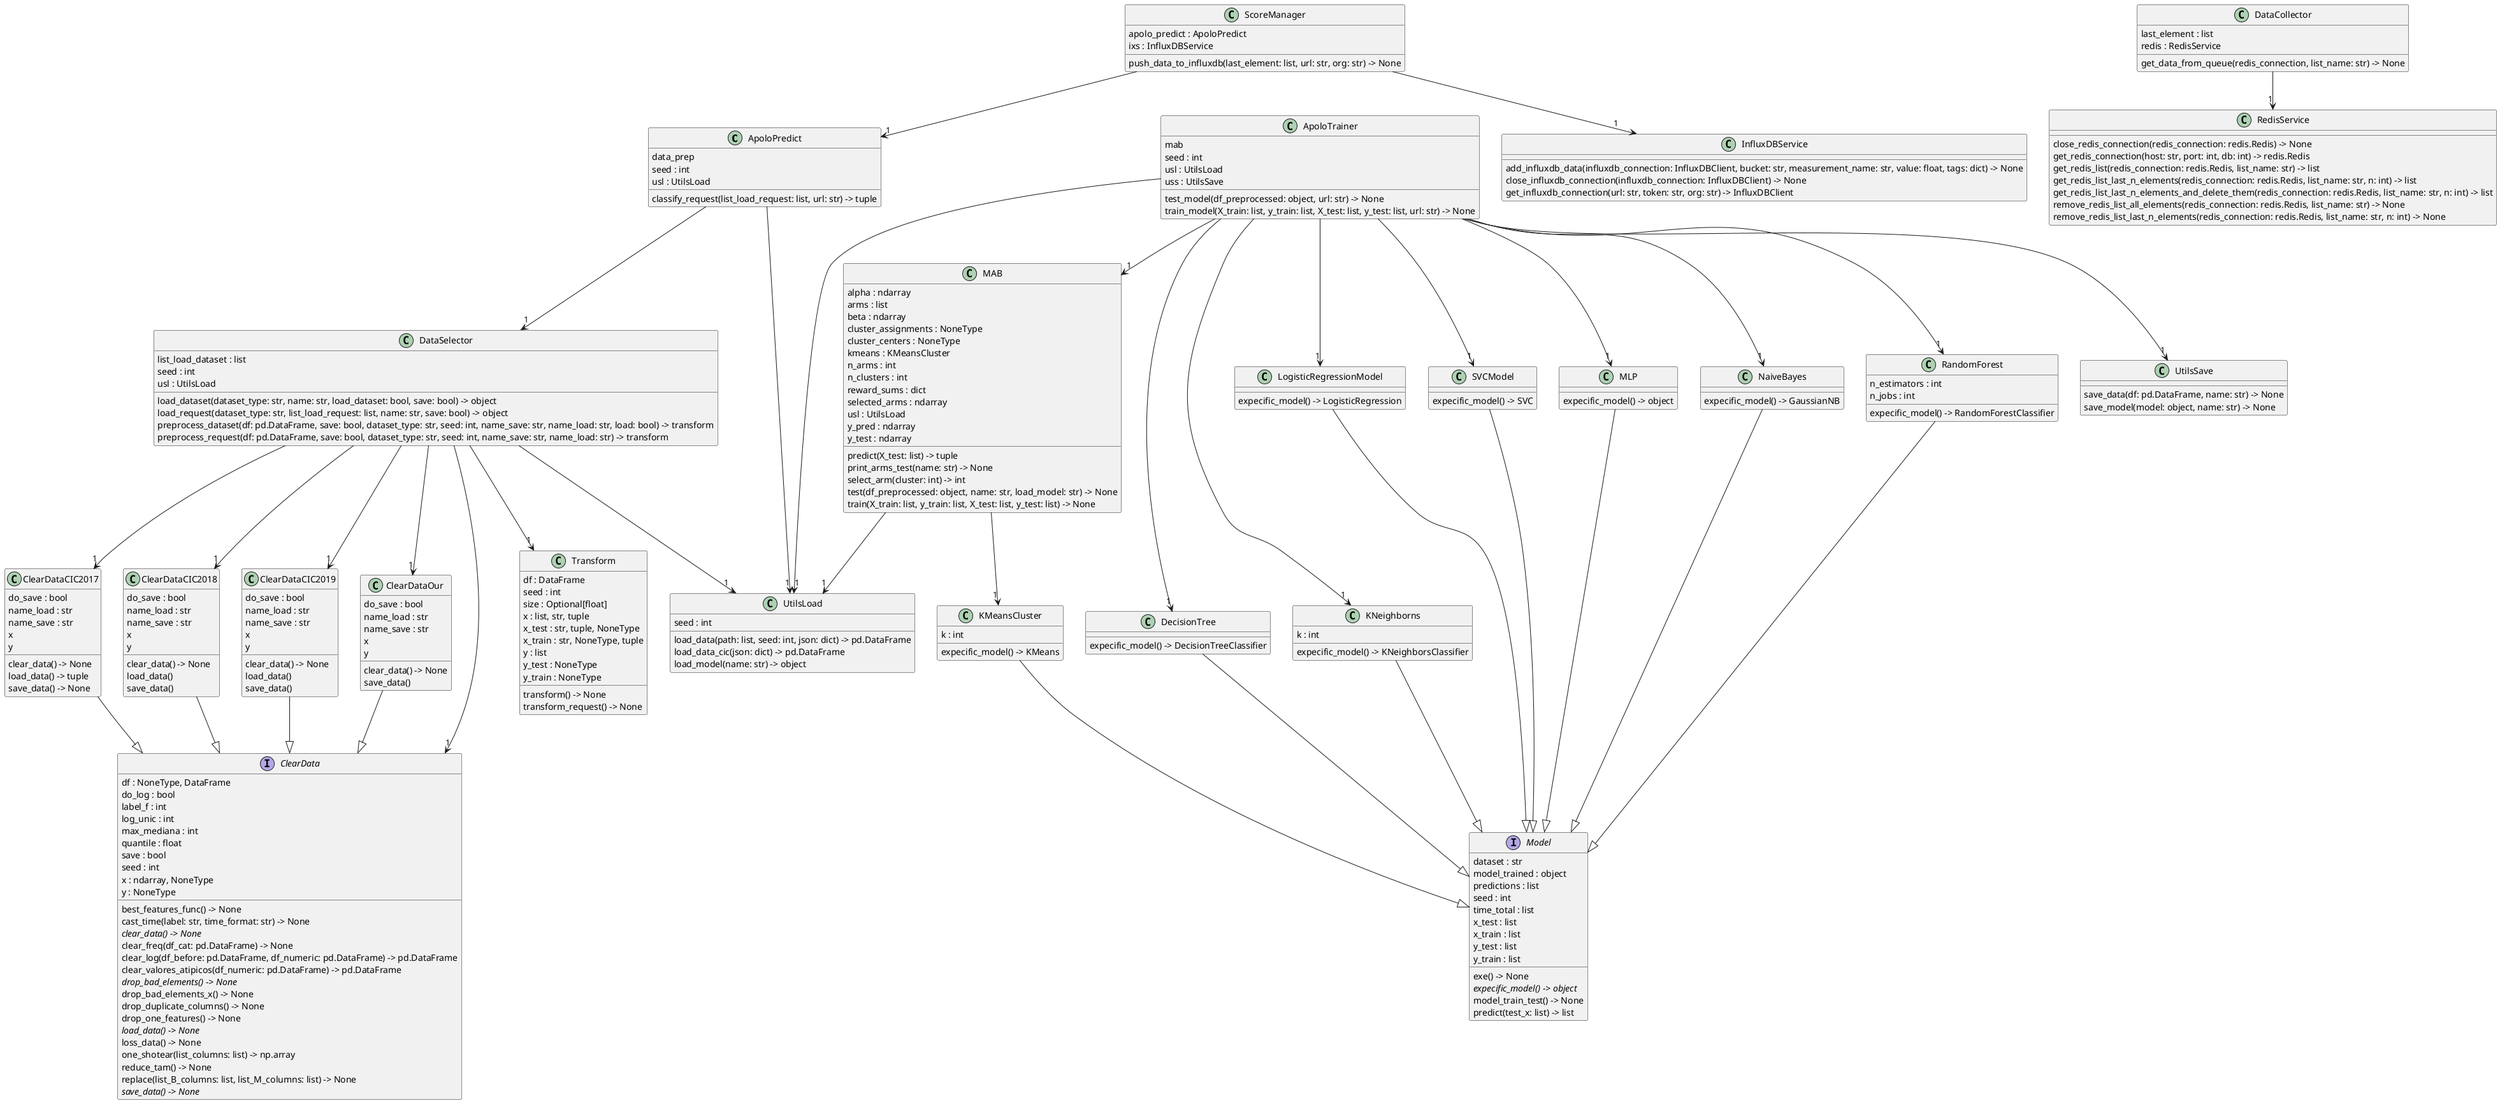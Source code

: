 @startuml classes_Apolo
set namespaceSeparator none
class "ApoloPredict" as ids.apolo.model_predict.apolo_classifier.ApoloPredict {
  data_prep
  seed : int
  usl : UtilsLoad
  classify_request(list_load_request: list, url: str) -> tuple
}
class "ApoloTrainer" as ids.apolo.model_train.apolo_trainer.ApoloTrainer {
  mab
  seed : int
  usl : UtilsLoad
  uss : UtilsSave
  test_model(df_preprocessed: object, url: str) -> None
  train_model(X_train: list, y_train: list, X_test: list, y_test: list, url: str) -> None
}
interface "ClearData" as ids.apolo.preprocesing.clear_data.ClearData {
  df : NoneType, DataFrame
  do_log : bool
  label_f : int
  log_unic : int
  max_mediana : int
  quantile : float
  save : bool
  seed : int
  x : ndarray, NoneType
  y : NoneType
  best_features_func() -> None
  cast_time(label: str, time_format: str) -> None
  {abstract}clear_data() -> None
  clear_freq(df_cat: pd.DataFrame) -> None
  clear_log(df_before: pd.DataFrame, df_numeric: pd.DataFrame) -> pd.DataFrame
  clear_valores_atipicos(df_numeric: pd.DataFrame) -> pd.DataFrame
  {abstract}drop_bad_elements() -> None
  drop_bad_elements_x() -> None
  drop_duplicate_columns() -> None
  drop_one_features() -> None
  {abstract}load_data() -> None
  loss_data() -> None
  one_shotear(list_columns: list) -> np.array
  reduce_tam() -> None
  replace(list_B_columns: list, list_M_columns: list) -> None
  {abstract}save_data() -> None
}
class "ClearDataCIC2017" as ids.apolo.preprocesing.datasets.clear_data_CIC_2017.ClearDataCIC2017 {
  do_save : bool
  name_load : str
  name_save : str
  x
  y
  clear_data() -> None
  load_data() -> tuple
  save_data() -> None
}
class "ClearDataCIC2018" as ids.apolo.preprocesing.datasets.clear_data_CIC_2018.ClearDataCIC2018 {
  do_save : bool
  name_load : str
  name_save : str
  x
  y
  clear_data() -> None
  load_data()
  save_data()
}
class "ClearDataCIC2019" as ids.apolo.preprocesing.datasets.clear_data_CIC_2019.ClearDataCIC2019 {
  do_save : bool
  name_load : str
  name_save : str
  x
  y
  clear_data() -> None
  load_data()
  save_data()
}
class "ClearDataOur" as ids.apolo.preprocesing.datasets.clear_data_Our.ClearDataOur {
  do_save : bool
  name_load : str
  name_save : str
  x
  y
  clear_data() -> None
  save_data()
}
class "DataCollector" as ids.storage.data_collector.DataCollector {
  last_element : list
  redis : RedisService
  get_data_from_queue(redis_connection, list_name: str) -> None
}
class "DataSelector" as ids.utils.data_selector.DataSelector {
  list_load_dataset : list
  seed : int
  usl : UtilsLoad
  load_dataset(dataset_type: str, name: str, load_dataset: bool, save: bool) -> object
  load_request(dataset_type: str, list_load_request: list, name: str, save: bool) -> object
  preprocess_dataset(df: pd.DataFrame, save: bool, dataset_type: str, seed: int, name_save: str, name_load: str, load: bool) -> transform
  preprocess_request(df: pd.DataFrame, save: bool, dataset_type: str, seed: int, name_save: str, name_load: str) -> transform
}
class "DecisionTree" as ids.apolo.layers.models.all_models.decision_tree.DecisionTree {
  expecific_model() -> DecisionTreeClassifier
}
class "InfluxDBService" as ids.services.influxdb_service.InfluxDBService {
  add_influxdb_data(influxdb_connection: InfluxDBClient, bucket: str, measurement_name: str, value: float, tags: dict) -> None
  close_influxdb_connection(influxdb_connection: InfluxDBClient) -> None
  get_influxdb_connection(url: str, token: str, org: str) -> InfluxDBClient
}
class "KMeansCluster" as ids.apolo.layers.clustering.kmeans_cluster.KMeansCluster {
  k : int
  expecific_model() -> KMeans
}
class "KNeighborns" as ids.apolo.layers.models.all_models.k_neighborns.KNeighborns {
  k : int
  expecific_model() -> KNeighborsClassifier
}
class "LogisticRegressionModel" as ids.apolo.layers.models.all_models.logistic_regression.LogisticRegressionModel {
  expecific_model() -> LogisticRegression
}
class "SVCModel" as ids.apolo.layers.models.all_models.svc.SVCModel {
  expecific_model() -> SVC
}
class "MAB" as ids.apolo.layers.mab.mab_model.MAB {
  alpha : ndarray
  arms : list
  beta : ndarray
  cluster_assignments : NoneType
  cluster_centers : NoneType
  kmeans : KMeansCluster
  n_arms : int
  n_clusters : int
  reward_sums : dict
  selected_arms : ndarray
  usl : UtilsLoad
  y_pred : ndarray
  y_test : ndarray
  predict(X_test: list) -> tuple
  print_arms_test(name: str) -> None
  select_arm(cluster: int) -> int
  test(df_preprocessed: object, name: str, load_model: str) -> None
  train(X_train: list, y_train: list, X_test: list, y_test: list) -> None
}
class "MLP" as ids.apolo.layers.models.all_models.mlp.MLP {
  expecific_model() -> object
}
interface "Model" as ids.apolo.layers.models.model.Model {
  dataset : str
  model_trained : object
  predictions : list
  seed : int
  time_total : list
  x_test : list
  x_train : list
  y_test : list
  y_train : list
  exe() -> None
  {abstract}expecific_model() -> object
  model_train_test() -> None
  predict(test_x: list) -> list
}
class "NaiveBayes" as ids.apolo.layers.models.all_models.naive_bayes.NaiveBayes {
  expecific_model() -> GaussianNB
}
class "RandomForest" as ids.apolo.layers.models.all_models.random_forest.RandomForest {
  n_estimators : int
  n_jobs : int
  expecific_model() -> RandomForestClassifier
}
class "RedisService" as ids.services.redis_service.RedisService {
  close_redis_connection(redis_connection: redis.Redis) -> None
  get_redis_connection(host: str, port: int, db: int) -> redis.Redis
  get_redis_list(redis_connection: redis.Redis, list_name: str) -> list
  get_redis_list_last_n_elements(redis_connection: redis.Redis, list_name: str, n: int) -> list
  get_redis_list_last_n_elements_and_delete_them(redis_connection: redis.Redis, list_name: str, n: int) -> list
  remove_redis_list_all_elements(redis_connection: redis.Redis, list_name: str) -> None
  remove_redis_list_last_n_elements(redis_connection: redis.Redis, list_name: str, n: int) -> None
}
class "ScoreManager" as ids.storage.score_manager.ScoreManager {
  apolo_predict : ApoloPredict
  ixs : InfluxDBService
  push_data_to_influxdb(last_element: list, url: str, org: str) -> None
}
class "Transform" as ids.apolo.preprocesing.transform.Transform {
  df : DataFrame
  seed : int
  size : Optional[float]
  x : list, str, tuple
  x_test : str, tuple, NoneType
  x_train : str, NoneType, tuple
  y : list
  y_test : NoneType
  y_train : NoneType
  transform() -> None
  transform_request() -> None
}
class "UtilsLoad" as ids.utils.load.UtilsLoad {
  seed : int
  load_data(path: list, seed: int, json: dict) -> pd.DataFrame
  load_data_cic(json: dict) -> pd.DataFrame
  load_model(name: str) -> object
}
class "UtilsSave" as ids.utils.save.UtilsSave {
  save_data(df: pd.DataFrame, name: str) -> None
  save_model(model: object, name: str) -> None
}
ids.utils.data_selector.DataSelector --> "1" ids.utils.load.UtilsLoad
ids.utils.data_selector.DataSelector --> "1" ids.apolo.preprocesing.transform.Transform
ids.utils.data_selector.DataSelector --> "1" ids.apolo.preprocesing.clear_data.ClearData  
ids.utils.data_selector.DataSelector --> "1" ids.apolo.preprocesing.datasets.clear_data_CIC_2017.ClearDataCIC2017
ids.utils.data_selector.DataSelector --> "1" ids.apolo.preprocesing.datasets.clear_data_CIC_2018.ClearDataCIC2018
ids.utils.data_selector.DataSelector --> "1" ids.apolo.preprocesing.datasets.clear_data_CIC_2019.ClearDataCIC2019
ids.utils.data_selector.DataSelector --> "1" ids.apolo.preprocesing.datasets.clear_data_Our.ClearDataOur
ids.apolo.model_train.apolo_trainer.ApoloTrainer  --> "1" ids.utils.load.UtilsLoad
ids.apolo.model_train.apolo_trainer.ApoloTrainer  --> "1" ids.utils.save.UtilsSave
ids.apolo.model_train.apolo_trainer.ApoloTrainer  --> "1" ids.apolo.layers.mab.mab_model.MAB
ids.apolo.model_train.apolo_trainer.ApoloTrainer  --> "1" ids.apolo.layers.models.all_models.decision_tree.DecisionTree
ids.apolo.model_train.apolo_trainer.ApoloTrainer  --> "1" ids.apolo.layers.models.all_models.k_neighborns.KNeighborns
ids.apolo.model_train.apolo_trainer.ApoloTrainer  --> "1" ids.apolo.layers.models.all_models.logistic_regression.LogisticRegressionModel
ids.apolo.model_train.apolo_trainer.ApoloTrainer  --> "1" ids.apolo.layers.models.all_models.mlp.MLP
ids.apolo.model_train.apolo_trainer.ApoloTrainer  --> "1" ids.apolo.layers.models.all_models.naive_bayes.NaiveBayes
ids.apolo.model_train.apolo_trainer.ApoloTrainer  --> "1" ids.apolo.layers.models.all_models.random_forest.RandomForest
ids.apolo.model_train.apolo_trainer.ApoloTrainer  --> "1" ids.apolo.layers.models.all_models.svc.SVCModel
ids.apolo.model_predict.apolo_classifier.ApoloPredict --> "1" ids.utils.load.UtilsLoad
ids.apolo.model_predict.apolo_classifier.ApoloPredict --> "1" ids.utils.data_selector.DataSelector
ids.apolo.layers.models.all_models.svc.SVCModel --|> ids.apolo.layers.models.model.Model
ids.apolo.layers.models.all_models.random_forest.RandomForest --|> ids.apolo.layers.models.model.Model
ids.apolo.layers.models.all_models.naive_bayes.NaiveBayes --|> ids.apolo.layers.models.model.Model
ids.apolo.layers.models.all_models.mlp.MLP --|> ids.apolo.layers.models.model.Model
ids.apolo.layers.models.all_models.logistic_regression.LogisticRegressionModel --|> ids.apolo.layers.models.model.Model
ids.apolo.layers.models.all_models.k_neighborns.KNeighborns --|> ids.apolo.layers.models.model.Model
ids.apolo.layers.models.all_models.decision_tree.DecisionTree --|> ids.apolo.layers.models.model.Model
ids.apolo.layers.clustering.kmeans_cluster.KMeansCluster --|> ids.apolo.layers.models.model.Model
ids.apolo.preprocesing.datasets.clear_data_CIC_2019.ClearDataCIC2019 --|> ids.apolo.preprocesing.clear_data.ClearData
ids.apolo.preprocesing.datasets.clear_data_CIC_2018.ClearDataCIC2018 --|> ids.apolo.preprocesing.clear_data.ClearData
ids.apolo.preprocesing.datasets.clear_data_CIC_2017.ClearDataCIC2017 --|> ids.apolo.preprocesing.clear_data.ClearData
ids.apolo.preprocesing.datasets.clear_data_Our.ClearDataOur --|> ids.apolo.preprocesing.clear_data.ClearData
ids.apolo.layers.mab.mab_model.MAB --> "1" ids.utils.load.UtilsLoad
ids.apolo.layers.mab.mab_model.MAB --> "1" ids.apolo.layers.clustering.kmeans_cluster.KMeansCluster
ids.storage.score_manager.ScoreManager --> "1" ids.services.influxdb_service.InfluxDBService
ids.storage.score_manager.ScoreManager --> "1" ids.apolo.model_predict.apolo_classifier.ApoloPredict
ids.storage.data_collector.DataCollector --> "1" ids.services.redis_service.RedisService
@enduml
